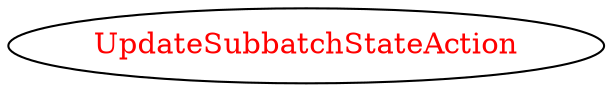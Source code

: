 digraph dependencyGraph {
 concentrate=true;
 ranksep="2.0";
 rankdir="LR"; 
 splines="ortho";
"UpdateSubbatchStateAction" [fontcolor="red"];
}